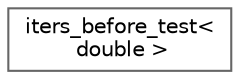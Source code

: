 digraph "类继承关系图"
{
 // LATEX_PDF_SIZE
  bgcolor="transparent";
  edge [fontname=Helvetica,fontsize=10,labelfontname=Helvetica,labelfontsize=10];
  node [fontname=Helvetica,fontsize=10,shape=box,height=0.2,width=0.4];
  rankdir="LR";
  Node0 [id="Node000000",label="iters_before_test\<\l double \>",height=0.2,width=0.4,color="grey40", fillcolor="white", style="filled",URL="$structiters__before__test_3_01double_01_4.html",tooltip=" "];
}
